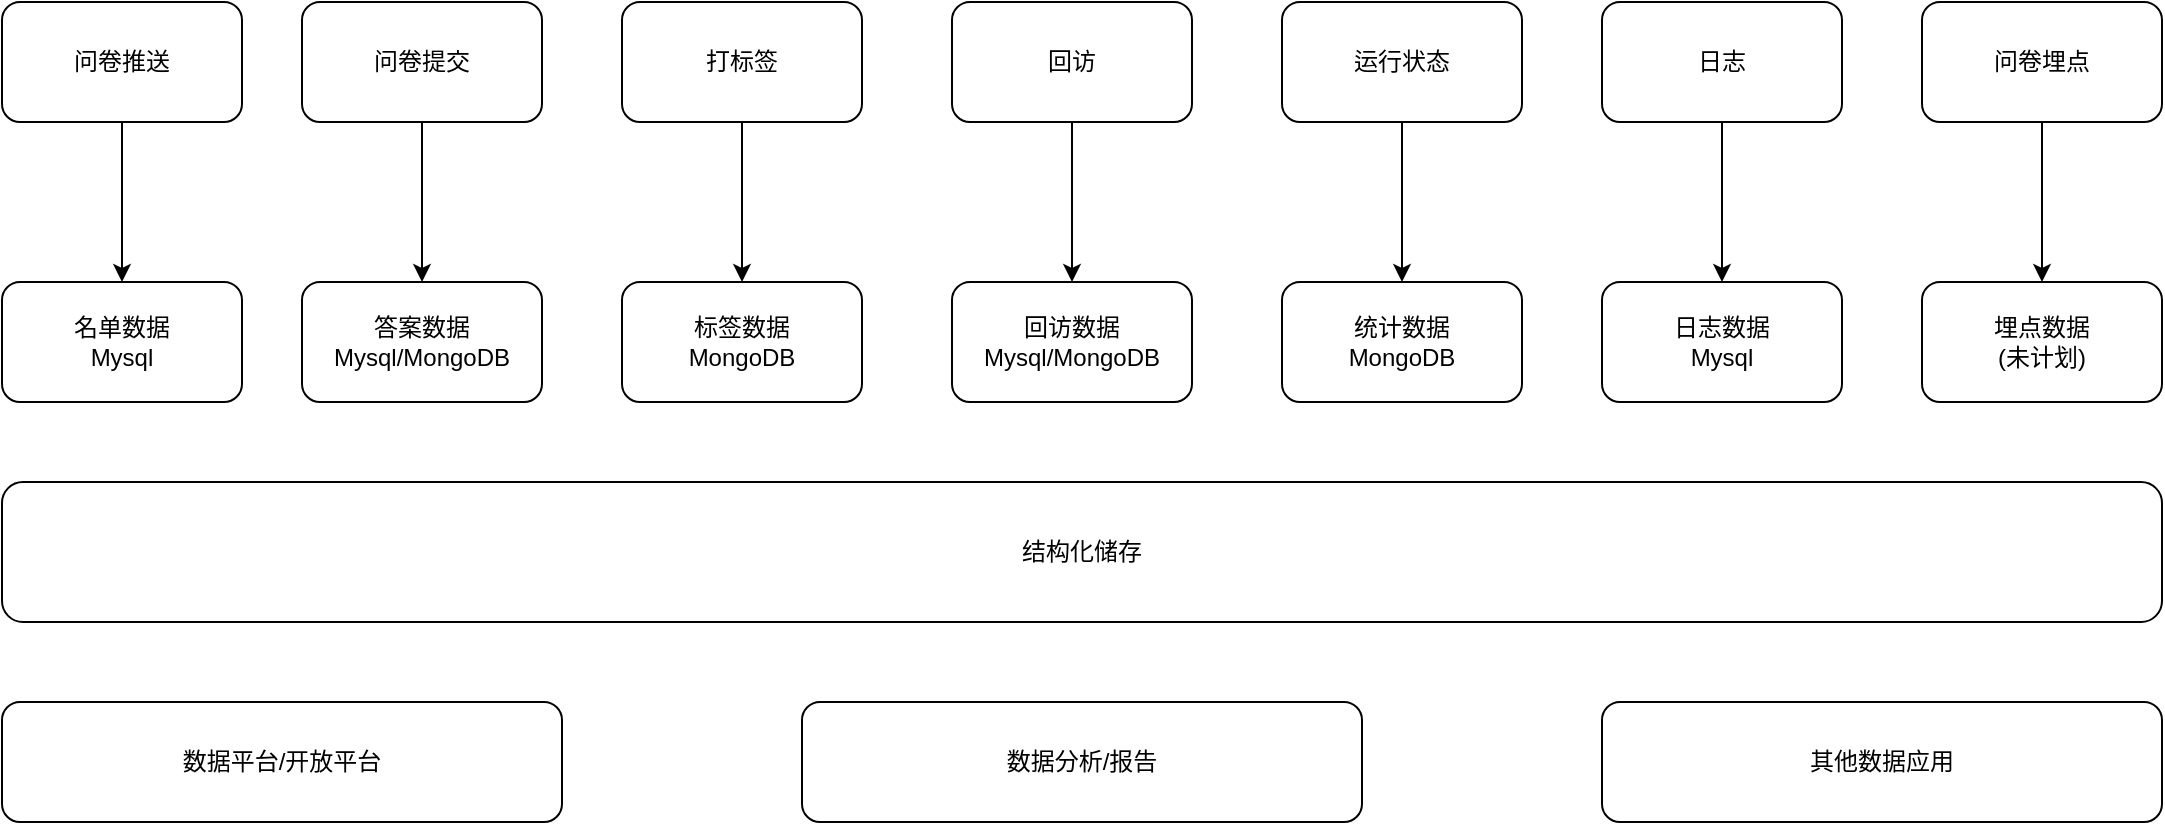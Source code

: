 <mxfile version="10.6.3" type="github"><diagram id="1qdd8K1jBrsahOiI5uuQ" name="Page-1"><mxGraphModel dx="1398" dy="615" grid="1" gridSize="10" guides="1" tooltips="1" connect="1" arrows="1" fold="1" page="1" pageScale="1" pageWidth="827" pageHeight="1169" math="0" shadow="0"><root><mxCell id="0"/><mxCell id="1" parent="0"/><mxCell id="bzGM8t5hJH0zgqqlNrET-14" value="" style="edgeStyle=orthogonalEdgeStyle;rounded=0;orthogonalLoop=1;jettySize=auto;html=1;" edge="1" parent="1" source="bzGM8t5hJH0zgqqlNrET-4" target="bzGM8t5hJH0zgqqlNrET-13"><mxGeometry relative="1" as="geometry"/></mxCell><mxCell id="bzGM8t5hJH0zgqqlNrET-4" value="问卷推送" style="rounded=1;whiteSpace=wrap;html=1;" vertex="1" parent="1"><mxGeometry x="400" y="340" width="120" height="60" as="geometry"/></mxCell><mxCell id="bzGM8t5hJH0zgqqlNrET-13" value="名单数据&lt;br&gt;Mysql&lt;br&gt;" style="rounded=1;whiteSpace=wrap;html=1;" vertex="1" parent="1"><mxGeometry x="400" y="480" width="120" height="60" as="geometry"/></mxCell><mxCell id="bzGM8t5hJH0zgqqlNrET-16" value="" style="edgeStyle=orthogonalEdgeStyle;rounded=0;orthogonalLoop=1;jettySize=auto;html=1;" edge="1" parent="1" source="bzGM8t5hJH0zgqqlNrET-5" target="bzGM8t5hJH0zgqqlNrET-15"><mxGeometry relative="1" as="geometry"/></mxCell><mxCell id="bzGM8t5hJH0zgqqlNrET-5" value="问卷提交" style="rounded=1;whiteSpace=wrap;html=1;" vertex="1" parent="1"><mxGeometry x="550" y="340" width="120" height="60" as="geometry"/></mxCell><mxCell id="bzGM8t5hJH0zgqqlNrET-15" value="答案数据&lt;br&gt;Mysql/MongoDB&lt;br&gt;" style="rounded=1;whiteSpace=wrap;html=1;" vertex="1" parent="1"><mxGeometry x="550" y="480" width="120" height="60" as="geometry"/></mxCell><mxCell id="bzGM8t5hJH0zgqqlNrET-18" value="" style="edgeStyle=orthogonalEdgeStyle;rounded=0;orthogonalLoop=1;jettySize=auto;html=1;" edge="1" parent="1" source="bzGM8t5hJH0zgqqlNrET-7" target="bzGM8t5hJH0zgqqlNrET-17"><mxGeometry relative="1" as="geometry"/></mxCell><mxCell id="bzGM8t5hJH0zgqqlNrET-7" value="打标签" style="rounded=1;whiteSpace=wrap;html=1;" vertex="1" parent="1"><mxGeometry x="710" y="340" width="120" height="60" as="geometry"/></mxCell><mxCell id="bzGM8t5hJH0zgqqlNrET-17" value="标签数据&lt;br&gt;MongoDB&lt;br&gt;" style="rounded=1;whiteSpace=wrap;html=1;" vertex="1" parent="1"><mxGeometry x="710" y="480" width="120" height="60" as="geometry"/></mxCell><mxCell id="bzGM8t5hJH0zgqqlNrET-22" value="" style="edgeStyle=orthogonalEdgeStyle;rounded=0;orthogonalLoop=1;jettySize=auto;html=1;" edge="1" parent="1" source="bzGM8t5hJH0zgqqlNrET-9" target="bzGM8t5hJH0zgqqlNrET-21"><mxGeometry relative="1" as="geometry"/></mxCell><mxCell id="bzGM8t5hJH0zgqqlNrET-9" value="回访" style="rounded=1;whiteSpace=wrap;html=1;" vertex="1" parent="1"><mxGeometry x="875" y="340" width="120" height="60" as="geometry"/></mxCell><mxCell id="bzGM8t5hJH0zgqqlNrET-29" value="" style="edgeStyle=orthogonalEdgeStyle;rounded=0;orthogonalLoop=1;jettySize=auto;html=1;" edge="1" parent="1" source="bzGM8t5hJH0zgqqlNrET-26" target="bzGM8t5hJH0zgqqlNrET-28"><mxGeometry relative="1" as="geometry"/></mxCell><mxCell id="bzGM8t5hJH0zgqqlNrET-26" value="运行状态" style="rounded=1;whiteSpace=wrap;html=1;" vertex="1" parent="1"><mxGeometry x="1040" y="340" width="120" height="60" as="geometry"/></mxCell><mxCell id="bzGM8t5hJH0zgqqlNrET-35" value="" style="edgeStyle=orthogonalEdgeStyle;rounded=0;orthogonalLoop=1;jettySize=auto;html=1;" edge="1" parent="1" source="bzGM8t5hJH0zgqqlNrET-32" target="bzGM8t5hJH0zgqqlNrET-34"><mxGeometry relative="1" as="geometry"/></mxCell><mxCell id="bzGM8t5hJH0zgqqlNrET-32" value="日志" style="rounded=1;whiteSpace=wrap;html=1;" vertex="1" parent="1"><mxGeometry x="1200" y="340" width="120" height="60" as="geometry"/></mxCell><mxCell id="bzGM8t5hJH0zgqqlNrET-34" value="日志数据&lt;br&gt;Mysql&lt;br&gt;" style="rounded=1;whiteSpace=wrap;html=1;" vertex="1" parent="1"><mxGeometry x="1200" y="480" width="120" height="60" as="geometry"/></mxCell><mxCell id="bzGM8t5hJH0zgqqlNrET-28" value="统计数据&lt;br&gt;MongoDB&lt;br&gt;" style="rounded=1;whiteSpace=wrap;html=1;" vertex="1" parent="1"><mxGeometry x="1040" y="480" width="120" height="60" as="geometry"/></mxCell><mxCell id="bzGM8t5hJH0zgqqlNrET-21" value="回访数据&lt;br&gt;Mysql/MongoDB&lt;br&gt;" style="rounded=1;whiteSpace=wrap;html=1;" vertex="1" parent="1"><mxGeometry x="875" y="480" width="120" height="60" as="geometry"/></mxCell><mxCell id="bzGM8t5hJH0zgqqlNrET-36" value="数据平台/开放平台" style="rounded=1;whiteSpace=wrap;html=1;" vertex="1" parent="1"><mxGeometry x="400" y="690" width="280" height="60" as="geometry"/></mxCell><mxCell id="bzGM8t5hJH0zgqqlNrET-42" value="结构化储存" style="rounded=1;whiteSpace=wrap;html=1;" vertex="1" parent="1"><mxGeometry x="400" y="580" width="1080" height="70" as="geometry"/></mxCell><mxCell id="bzGM8t5hJH0zgqqlNrET-46" value="数据分析/报告" style="rounded=1;whiteSpace=wrap;html=1;" vertex="1" parent="1"><mxGeometry x="800" y="690" width="280" height="60" as="geometry"/></mxCell><mxCell id="bzGM8t5hJH0zgqqlNrET-47" value="其他数据应用" style="rounded=1;whiteSpace=wrap;html=1;" vertex="1" parent="1"><mxGeometry x="1200" y="690" width="280" height="60" as="geometry"/></mxCell><mxCell id="bzGM8t5hJH0zgqqlNrET-48" value="" style="edgeStyle=orthogonalEdgeStyle;rounded=0;orthogonalLoop=1;jettySize=auto;html=1;" edge="1" parent="1" source="bzGM8t5hJH0zgqqlNrET-49" target="bzGM8t5hJH0zgqqlNrET-50"><mxGeometry relative="1" as="geometry"/></mxCell><mxCell id="bzGM8t5hJH0zgqqlNrET-49" value="问卷埋点" style="rounded=1;whiteSpace=wrap;html=1;" vertex="1" parent="1"><mxGeometry x="1360" y="340" width="120" height="60" as="geometry"/></mxCell><mxCell id="bzGM8t5hJH0zgqqlNrET-50" value="埋点数据&lt;br&gt;(未计划)&lt;br&gt;" style="rounded=1;whiteSpace=wrap;html=1;" vertex="1" parent="1"><mxGeometry x="1360" y="480" width="120" height="60" as="geometry"/></mxCell></root></mxGraphModel></diagram></mxfile>